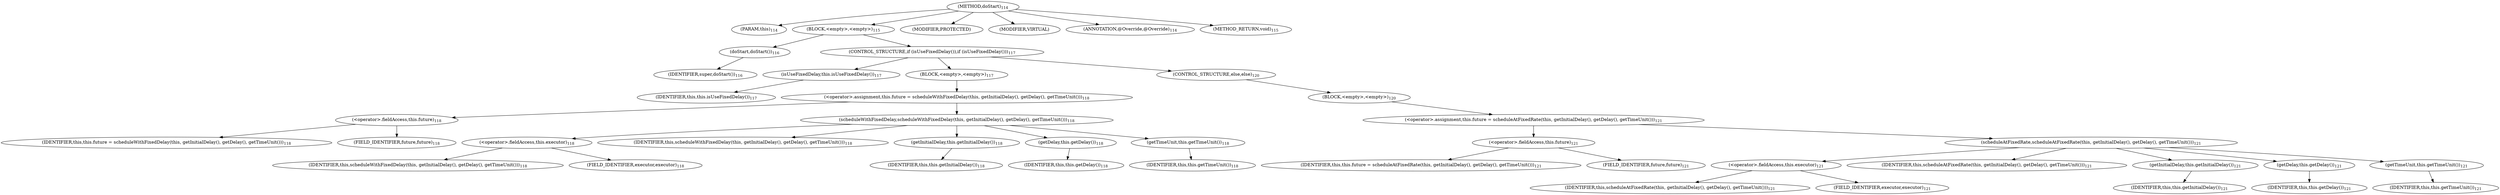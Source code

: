 digraph "doStart" {  
"225" [label = <(METHOD,doStart)<SUB>114</SUB>> ]
"19" [label = <(PARAM,this)<SUB>114</SUB>> ]
"226" [label = <(BLOCK,&lt;empty&gt;,&lt;empty&gt;)<SUB>115</SUB>> ]
"227" [label = <(doStart,doStart())<SUB>116</SUB>> ]
"228" [label = <(IDENTIFIER,super,doStart())<SUB>116</SUB>> ]
"229" [label = <(CONTROL_STRUCTURE,if (isUseFixedDelay()),if (isUseFixedDelay()))<SUB>117</SUB>> ]
"230" [label = <(isUseFixedDelay,this.isUseFixedDelay())<SUB>117</SUB>> ]
"18" [label = <(IDENTIFIER,this,this.isUseFixedDelay())<SUB>117</SUB>> ]
"231" [label = <(BLOCK,&lt;empty&gt;,&lt;empty&gt;)<SUB>117</SUB>> ]
"232" [label = <(&lt;operator&gt;.assignment,this.future = scheduleWithFixedDelay(this, getInitialDelay(), getDelay(), getTimeUnit()))<SUB>118</SUB>> ]
"233" [label = <(&lt;operator&gt;.fieldAccess,this.future)<SUB>118</SUB>> ]
"234" [label = <(IDENTIFIER,this,this.future = scheduleWithFixedDelay(this, getInitialDelay(), getDelay(), getTimeUnit()))<SUB>118</SUB>> ]
"235" [label = <(FIELD_IDENTIFIER,future,future)<SUB>118</SUB>> ]
"236" [label = <(scheduleWithFixedDelay,scheduleWithFixedDelay(this, getInitialDelay(), getDelay(), getTimeUnit()))<SUB>118</SUB>> ]
"237" [label = <(&lt;operator&gt;.fieldAccess,this.executor)<SUB>118</SUB>> ]
"238" [label = <(IDENTIFIER,this,scheduleWithFixedDelay(this, getInitialDelay(), getDelay(), getTimeUnit()))<SUB>118</SUB>> ]
"239" [label = <(FIELD_IDENTIFIER,executor,executor)<SUB>118</SUB>> ]
"20" [label = <(IDENTIFIER,this,scheduleWithFixedDelay(this, getInitialDelay(), getDelay(), getTimeUnit()))<SUB>118</SUB>> ]
"240" [label = <(getInitialDelay,this.getInitialDelay())<SUB>118</SUB>> ]
"21" [label = <(IDENTIFIER,this,this.getInitialDelay())<SUB>118</SUB>> ]
"241" [label = <(getDelay,this.getDelay())<SUB>118</SUB>> ]
"22" [label = <(IDENTIFIER,this,this.getDelay())<SUB>118</SUB>> ]
"242" [label = <(getTimeUnit,this.getTimeUnit())<SUB>118</SUB>> ]
"23" [label = <(IDENTIFIER,this,this.getTimeUnit())<SUB>118</SUB>> ]
"243" [label = <(CONTROL_STRUCTURE,else,else)<SUB>120</SUB>> ]
"244" [label = <(BLOCK,&lt;empty&gt;,&lt;empty&gt;)<SUB>120</SUB>> ]
"245" [label = <(&lt;operator&gt;.assignment,this.future = scheduleAtFixedRate(this, getInitialDelay(), getDelay(), getTimeUnit()))<SUB>121</SUB>> ]
"246" [label = <(&lt;operator&gt;.fieldAccess,this.future)<SUB>121</SUB>> ]
"247" [label = <(IDENTIFIER,this,this.future = scheduleAtFixedRate(this, getInitialDelay(), getDelay(), getTimeUnit()))<SUB>121</SUB>> ]
"248" [label = <(FIELD_IDENTIFIER,future,future)<SUB>121</SUB>> ]
"249" [label = <(scheduleAtFixedRate,scheduleAtFixedRate(this, getInitialDelay(), getDelay(), getTimeUnit()))<SUB>121</SUB>> ]
"250" [label = <(&lt;operator&gt;.fieldAccess,this.executor)<SUB>121</SUB>> ]
"251" [label = <(IDENTIFIER,this,scheduleAtFixedRate(this, getInitialDelay(), getDelay(), getTimeUnit()))<SUB>121</SUB>> ]
"252" [label = <(FIELD_IDENTIFIER,executor,executor)<SUB>121</SUB>> ]
"24" [label = <(IDENTIFIER,this,scheduleAtFixedRate(this, getInitialDelay(), getDelay(), getTimeUnit()))<SUB>121</SUB>> ]
"253" [label = <(getInitialDelay,this.getInitialDelay())<SUB>121</SUB>> ]
"25" [label = <(IDENTIFIER,this,this.getInitialDelay())<SUB>121</SUB>> ]
"254" [label = <(getDelay,this.getDelay())<SUB>121</SUB>> ]
"26" [label = <(IDENTIFIER,this,this.getDelay())<SUB>121</SUB>> ]
"255" [label = <(getTimeUnit,this.getTimeUnit())<SUB>121</SUB>> ]
"27" [label = <(IDENTIFIER,this,this.getTimeUnit())<SUB>121</SUB>> ]
"256" [label = <(MODIFIER,PROTECTED)> ]
"257" [label = <(MODIFIER,VIRTUAL)> ]
"258" [label = <(ANNOTATION,@Override,@Override)<SUB>114</SUB>> ]
"259" [label = <(METHOD_RETURN,void)<SUB>115</SUB>> ]
  "225" -> "19" 
  "225" -> "226" 
  "225" -> "256" 
  "225" -> "257" 
  "225" -> "258" 
  "225" -> "259" 
  "226" -> "227" 
  "226" -> "229" 
  "227" -> "228" 
  "229" -> "230" 
  "229" -> "231" 
  "229" -> "243" 
  "230" -> "18" 
  "231" -> "232" 
  "232" -> "233" 
  "232" -> "236" 
  "233" -> "234" 
  "233" -> "235" 
  "236" -> "237" 
  "236" -> "20" 
  "236" -> "240" 
  "236" -> "241" 
  "236" -> "242" 
  "237" -> "238" 
  "237" -> "239" 
  "240" -> "21" 
  "241" -> "22" 
  "242" -> "23" 
  "243" -> "244" 
  "244" -> "245" 
  "245" -> "246" 
  "245" -> "249" 
  "246" -> "247" 
  "246" -> "248" 
  "249" -> "250" 
  "249" -> "24" 
  "249" -> "253" 
  "249" -> "254" 
  "249" -> "255" 
  "250" -> "251" 
  "250" -> "252" 
  "253" -> "25" 
  "254" -> "26" 
  "255" -> "27" 
}
